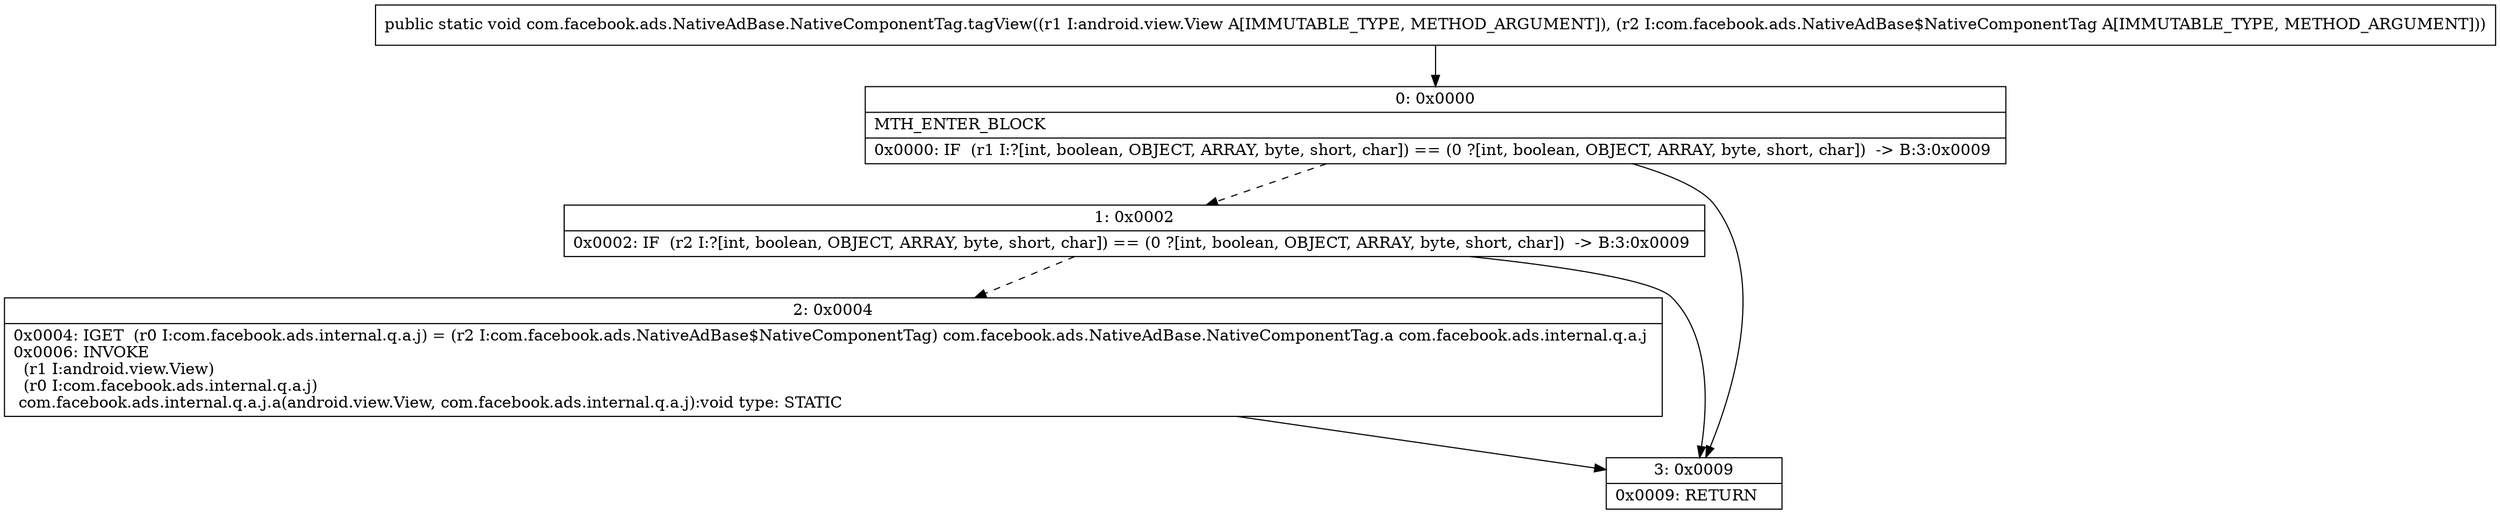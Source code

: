 digraph "CFG forcom.facebook.ads.NativeAdBase.NativeComponentTag.tagView(Landroid\/view\/View;Lcom\/facebook\/ads\/NativeAdBase$NativeComponentTag;)V" {
Node_0 [shape=record,label="{0\:\ 0x0000|MTH_ENTER_BLOCK\l|0x0000: IF  (r1 I:?[int, boolean, OBJECT, ARRAY, byte, short, char]) == (0 ?[int, boolean, OBJECT, ARRAY, byte, short, char])  \-\> B:3:0x0009 \l}"];
Node_1 [shape=record,label="{1\:\ 0x0002|0x0002: IF  (r2 I:?[int, boolean, OBJECT, ARRAY, byte, short, char]) == (0 ?[int, boolean, OBJECT, ARRAY, byte, short, char])  \-\> B:3:0x0009 \l}"];
Node_2 [shape=record,label="{2\:\ 0x0004|0x0004: IGET  (r0 I:com.facebook.ads.internal.q.a.j) = (r2 I:com.facebook.ads.NativeAdBase$NativeComponentTag) com.facebook.ads.NativeAdBase.NativeComponentTag.a com.facebook.ads.internal.q.a.j \l0x0006: INVOKE  \l  (r1 I:android.view.View)\l  (r0 I:com.facebook.ads.internal.q.a.j)\l com.facebook.ads.internal.q.a.j.a(android.view.View, com.facebook.ads.internal.q.a.j):void type: STATIC \l}"];
Node_3 [shape=record,label="{3\:\ 0x0009|0x0009: RETURN   \l}"];
MethodNode[shape=record,label="{public static void com.facebook.ads.NativeAdBase.NativeComponentTag.tagView((r1 I:android.view.View A[IMMUTABLE_TYPE, METHOD_ARGUMENT]), (r2 I:com.facebook.ads.NativeAdBase$NativeComponentTag A[IMMUTABLE_TYPE, METHOD_ARGUMENT])) }"];
MethodNode -> Node_0;
Node_0 -> Node_1[style=dashed];
Node_0 -> Node_3;
Node_1 -> Node_2[style=dashed];
Node_1 -> Node_3;
Node_2 -> Node_3;
}

